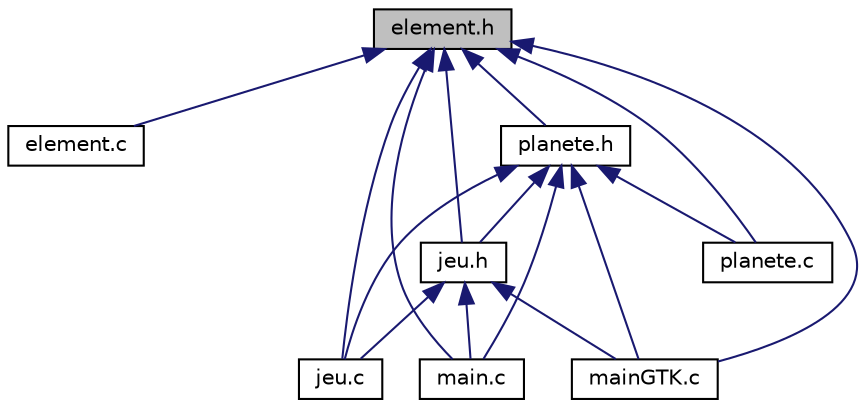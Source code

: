 digraph "element.h"
{
 // LATEX_PDF_SIZE
  edge [fontname="Helvetica",fontsize="10",labelfontname="Helvetica",labelfontsize="10"];
  node [fontname="Helvetica",fontsize="10",shape=record];
  Node1 [label="element.h",height=0.2,width=0.4,color="black", fillcolor="grey75", style="filled", fontcolor="black",tooltip="Fichier header qui met en structure d'état de la Element et qui regroupe les fonctions du element...."];
  Node1 -> Node2 [dir="back",color="midnightblue",fontsize="10",style="solid",fontname="Helvetica"];
  Node2 [label="element.c",height=0.2,width=0.4,color="black", fillcolor="white", style="filled",URL="$element_8c.html",tooltip="Fichier source qui contient plusieurs fonctions pour element.h et qui fait la manipulation d'état de ..."];
  Node1 -> Node3 [dir="back",color="midnightblue",fontsize="10",style="solid",fontname="Helvetica"];
  Node3 [label="jeu.c",height=0.2,width=0.4,color="black", fillcolor="white", style="filled",URL="$jeu_8c.html",tooltip="Fichier source qui manipule les jeux."];
  Node1 -> Node4 [dir="back",color="midnightblue",fontsize="10",style="solid",fontname="Helvetica"];
  Node4 [label="jeu.h",height=0.2,width=0.4,color="black", fillcolor="white", style="filled",URL="$jeu_8h.html",tooltip="Fichier header qui regroupe les fonctions du jeu.c."];
  Node4 -> Node3 [dir="back",color="midnightblue",fontsize="10",style="solid",fontname="Helvetica"];
  Node4 -> Node5 [dir="back",color="midnightblue",fontsize="10",style="solid",fontname="Helvetica"];
  Node5 [label="main.c",height=0.2,width=0.4,color="black", fillcolor="white", style="filled",URL="$main_8c.html",tooltip="Fichier qui contient une fonction principale sans interface graphique pour l'éxecution ainsi que les ..."];
  Node4 -> Node6 [dir="back",color="midnightblue",fontsize="10",style="solid",fontname="Helvetica"];
  Node6 [label="mainGTK.c",height=0.2,width=0.4,color="black", fillcolor="white", style="filled",URL="$main_g_t_k_8c.html",tooltip="Fichier qui contient une fonction principale pour l'interface GTK."];
  Node1 -> Node5 [dir="back",color="midnightblue",fontsize="10",style="solid",fontname="Helvetica"];
  Node1 -> Node6 [dir="back",color="midnightblue",fontsize="10",style="solid",fontname="Helvetica"];
  Node1 -> Node7 [dir="back",color="midnightblue",fontsize="10",style="solid",fontname="Helvetica"];
  Node7 [label="planete.c",height=0.2,width=0.4,color="black", fillcolor="white", style="filled",URL="$planete_8c.html",tooltip="Fichier source qui contient plusieurs fonctions pour planete.h et qui fait la manipulation d'état de ..."];
  Node1 -> Node8 [dir="back",color="midnightblue",fontsize="10",style="solid",fontname="Helvetica"];
  Node8 [label="planete.h",height=0.2,width=0.4,color="black", fillcolor="white", style="filled",URL="$planete_8h.html",tooltip="Fichier header qui met en structure d'état de la Planete et qui regroupe les fonctions du planete...."];
  Node8 -> Node3 [dir="back",color="midnightblue",fontsize="10",style="solid",fontname="Helvetica"];
  Node8 -> Node4 [dir="back",color="midnightblue",fontsize="10",style="solid",fontname="Helvetica"];
  Node8 -> Node5 [dir="back",color="midnightblue",fontsize="10",style="solid",fontname="Helvetica"];
  Node8 -> Node6 [dir="back",color="midnightblue",fontsize="10",style="solid",fontname="Helvetica"];
  Node8 -> Node7 [dir="back",color="midnightblue",fontsize="10",style="solid",fontname="Helvetica"];
}

